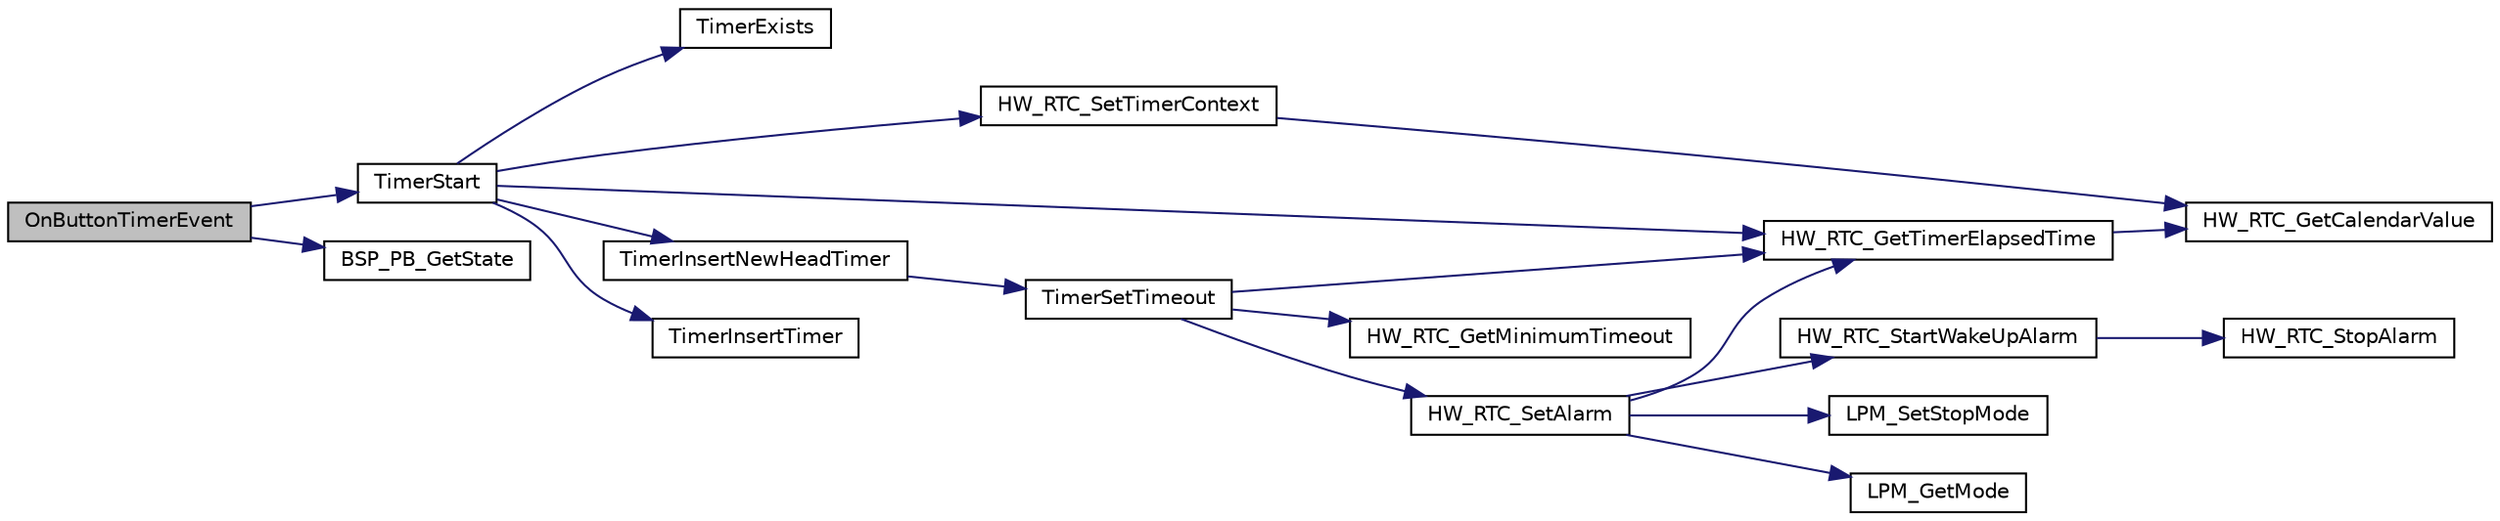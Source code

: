digraph "OnButtonTimerEvent"
{
  edge [fontname="Helvetica",fontsize="10",labelfontname="Helvetica",labelfontsize="10"];
  node [fontname="Helvetica",fontsize="10",shape=record];
  rankdir="LR";
  Node318 [label="OnButtonTimerEvent",height=0.2,width=0.4,color="black", fillcolor="grey75", style="filled", fontcolor="black"];
  Node318 -> Node319 [color="midnightblue",fontsize="10",style="solid",fontname="Helvetica"];
  Node319 [label="TimerStart",height=0.2,width=0.4,color="black", fillcolor="white", style="filled",URL="$time_server_8c.html#acd2c1f05aa1976f3bbedd389c8710a78",tooltip="Starts and adds the timer object to the list of timer events "];
  Node319 -> Node320 [color="midnightblue",fontsize="10",style="solid",fontname="Helvetica"];
  Node320 [label="TimerExists",height=0.2,width=0.4,color="black", fillcolor="white", style="filled",URL="$time_server_8c.html#a496e7edd41e6441d879e27d0043444f5",tooltip="Check if the Object to be added is not already in the list "];
  Node319 -> Node321 [color="midnightblue",fontsize="10",style="solid",fontname="Helvetica"];
  Node321 [label="HW_RTC_SetTimerContext",height=0.2,width=0.4,color="black", fillcolor="white", style="filled",URL="$group___lory_s_d_k___r_t_c___functions.html#gad0a54228cfe8473d90b901ebd76de1d5",tooltip="Set the RTC timer Reference "];
  Node321 -> Node322 [color="midnightblue",fontsize="10",style="solid",fontname="Helvetica"];
  Node322 [label="HW_RTC_GetCalendarValue",height=0.2,width=0.4,color="black", fillcolor="white", style="filled",URL="$group___lory_s_d_k___r_t_c___functions.html#gaf81b8dc866a5c7b125355b55e3953387",tooltip="get current time from calendar in ticks "];
  Node319 -> Node323 [color="midnightblue",fontsize="10",style="solid",fontname="Helvetica"];
  Node323 [label="TimerInsertNewHeadTimer",height=0.2,width=0.4,color="black", fillcolor="white", style="filled",URL="$time_server_8c.html#abeff03f3b0a3356be8c833bb93d24458",tooltip="Adds or replace the head timer of the list. "];
  Node323 -> Node324 [color="midnightblue",fontsize="10",style="solid",fontname="Helvetica"];
  Node324 [label="TimerSetTimeout",height=0.2,width=0.4,color="black", fillcolor="white", style="filled",URL="$time_server_8c.html#af90925c5246bd6bbc2863d08d4cca3a9",tooltip="Sets a timeout with the duration \"timestamp\" "];
  Node324 -> Node325 [color="midnightblue",fontsize="10",style="solid",fontname="Helvetica"];
  Node325 [label="HW_RTC_GetMinimumTimeout",height=0.2,width=0.4,color="black", fillcolor="white", style="filled",URL="$group___lory_s_d_k___r_t_c___functions.html#ga254f9e5c17daff978fef15be01021c51",tooltip="Return the minimum timeout the RTC is able to handle "];
  Node324 -> Node326 [color="midnightblue",fontsize="10",style="solid",fontname="Helvetica"];
  Node326 [label="HW_RTC_GetTimerElapsedTime",height=0.2,width=0.4,color="black", fillcolor="white", style="filled",URL="$group___lory_s_d_k___r_t_c___functions.html#ga7961116aa831950b62a413ecbbcfb02a",tooltip="Get the RTC timer elapsed time since the last Reference was set "];
  Node326 -> Node322 [color="midnightblue",fontsize="10",style="solid",fontname="Helvetica"];
  Node324 -> Node327 [color="midnightblue",fontsize="10",style="solid",fontname="Helvetica"];
  Node327 [label="HW_RTC_SetAlarm",height=0.2,width=0.4,color="black", fillcolor="white", style="filled",URL="$group___lory_s_d_k___r_t_c___functions.html#ga09cec56d54c13de658fafdd003390771",tooltip="Set the alarm "];
  Node327 -> Node326 [color="midnightblue",fontsize="10",style="solid",fontname="Helvetica"];
  Node327 -> Node328 [color="midnightblue",fontsize="10",style="solid",fontname="Helvetica"];
  Node328 [label="LPM_SetStopMode",height=0.2,width=0.4,color="black", fillcolor="white", style="filled",URL="$low__power__manager_8c.html#ac8a0ff787d7d417b9e1f0697a1d5fd6d",tooltip="This API notifies the low power manager if the specified user allows the Off mode or not..."];
  Node327 -> Node329 [color="midnightblue",fontsize="10",style="solid",fontname="Helvetica"];
  Node329 [label="LPM_GetMode",height=0.2,width=0.4,color="black", fillcolor="white", style="filled",URL="$low__power__manager_8c.html#ae9107e412181f10977b724c346cebd45",tooltip="This API returns the Low Power Mode selected that will be applied when the system will enter low powe..."];
  Node327 -> Node330 [color="midnightblue",fontsize="10",style="solid",fontname="Helvetica"];
  Node330 [label="HW_RTC_StartWakeUpAlarm",height=0.2,width=0.4,color="black", fillcolor="white", style="filled",URL="$group___lory_s_d_k___r_t_c___functions.html#ga60703fcfc4abd73a2efc980e8bb6ad27",tooltip="start wake up alarm "];
  Node330 -> Node331 [color="midnightblue",fontsize="10",style="solid",fontname="Helvetica"];
  Node331 [label="HW_RTC_StopAlarm",height=0.2,width=0.4,color="black", fillcolor="white", style="filled",URL="$group___lory_s_d_k___r_t_c___functions.html#ga227be06e4dc1332d46ff12519db183b5",tooltip="Stop the Alarm "];
  Node319 -> Node326 [color="midnightblue",fontsize="10",style="solid",fontname="Helvetica"];
  Node319 -> Node332 [color="midnightblue",fontsize="10",style="solid",fontname="Helvetica"];
  Node332 [label="TimerInsertTimer",height=0.2,width=0.4,color="black", fillcolor="white", style="filled",URL="$time_server_8c.html#a0901cb54acad3ea19d052c0d00d547e3",tooltip="Adds a timer to the list. "];
  Node318 -> Node333 [color="midnightblue",fontsize="10",style="solid",fontname="Helvetica"];
  Node333 [label="BSP_PB_GetState",height=0.2,width=0.4,color="black", fillcolor="white", style="filled",URL="$group___b_u_t_t_o_n___functions.html#ga8f0978b6cffda9c67266ddfdb3a0abf7",tooltip="Returns the selected Button state. "];
}
